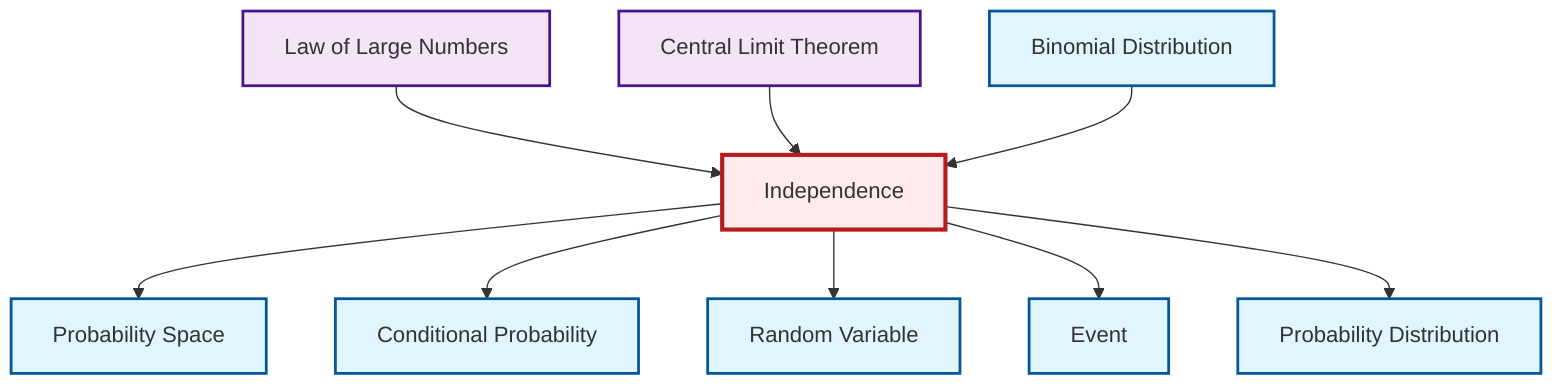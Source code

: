 graph TD
    classDef definition fill:#e1f5fe,stroke:#01579b,stroke-width:2px
    classDef theorem fill:#f3e5f5,stroke:#4a148c,stroke-width:2px
    classDef axiom fill:#fff3e0,stroke:#e65100,stroke-width:2px
    classDef example fill:#e8f5e9,stroke:#1b5e20,stroke-width:2px
    classDef current fill:#ffebee,stroke:#b71c1c,stroke-width:3px
    def-independence["Independence"]:::definition
    thm-law-of-large-numbers["Law of Large Numbers"]:::theorem
    def-binomial-distribution["Binomial Distribution"]:::definition
    def-conditional-probability["Conditional Probability"]:::definition
    def-event["Event"]:::definition
    def-random-variable["Random Variable"]:::definition
    def-probability-distribution["Probability Distribution"]:::definition
    def-probability-space["Probability Space"]:::definition
    thm-central-limit["Central Limit Theorem"]:::theorem
    def-independence --> def-probability-space
    thm-law-of-large-numbers --> def-independence
    def-independence --> def-conditional-probability
    thm-central-limit --> def-independence
    def-binomial-distribution --> def-independence
    def-independence --> def-random-variable
    def-independence --> def-event
    def-independence --> def-probability-distribution
    class def-independence current
